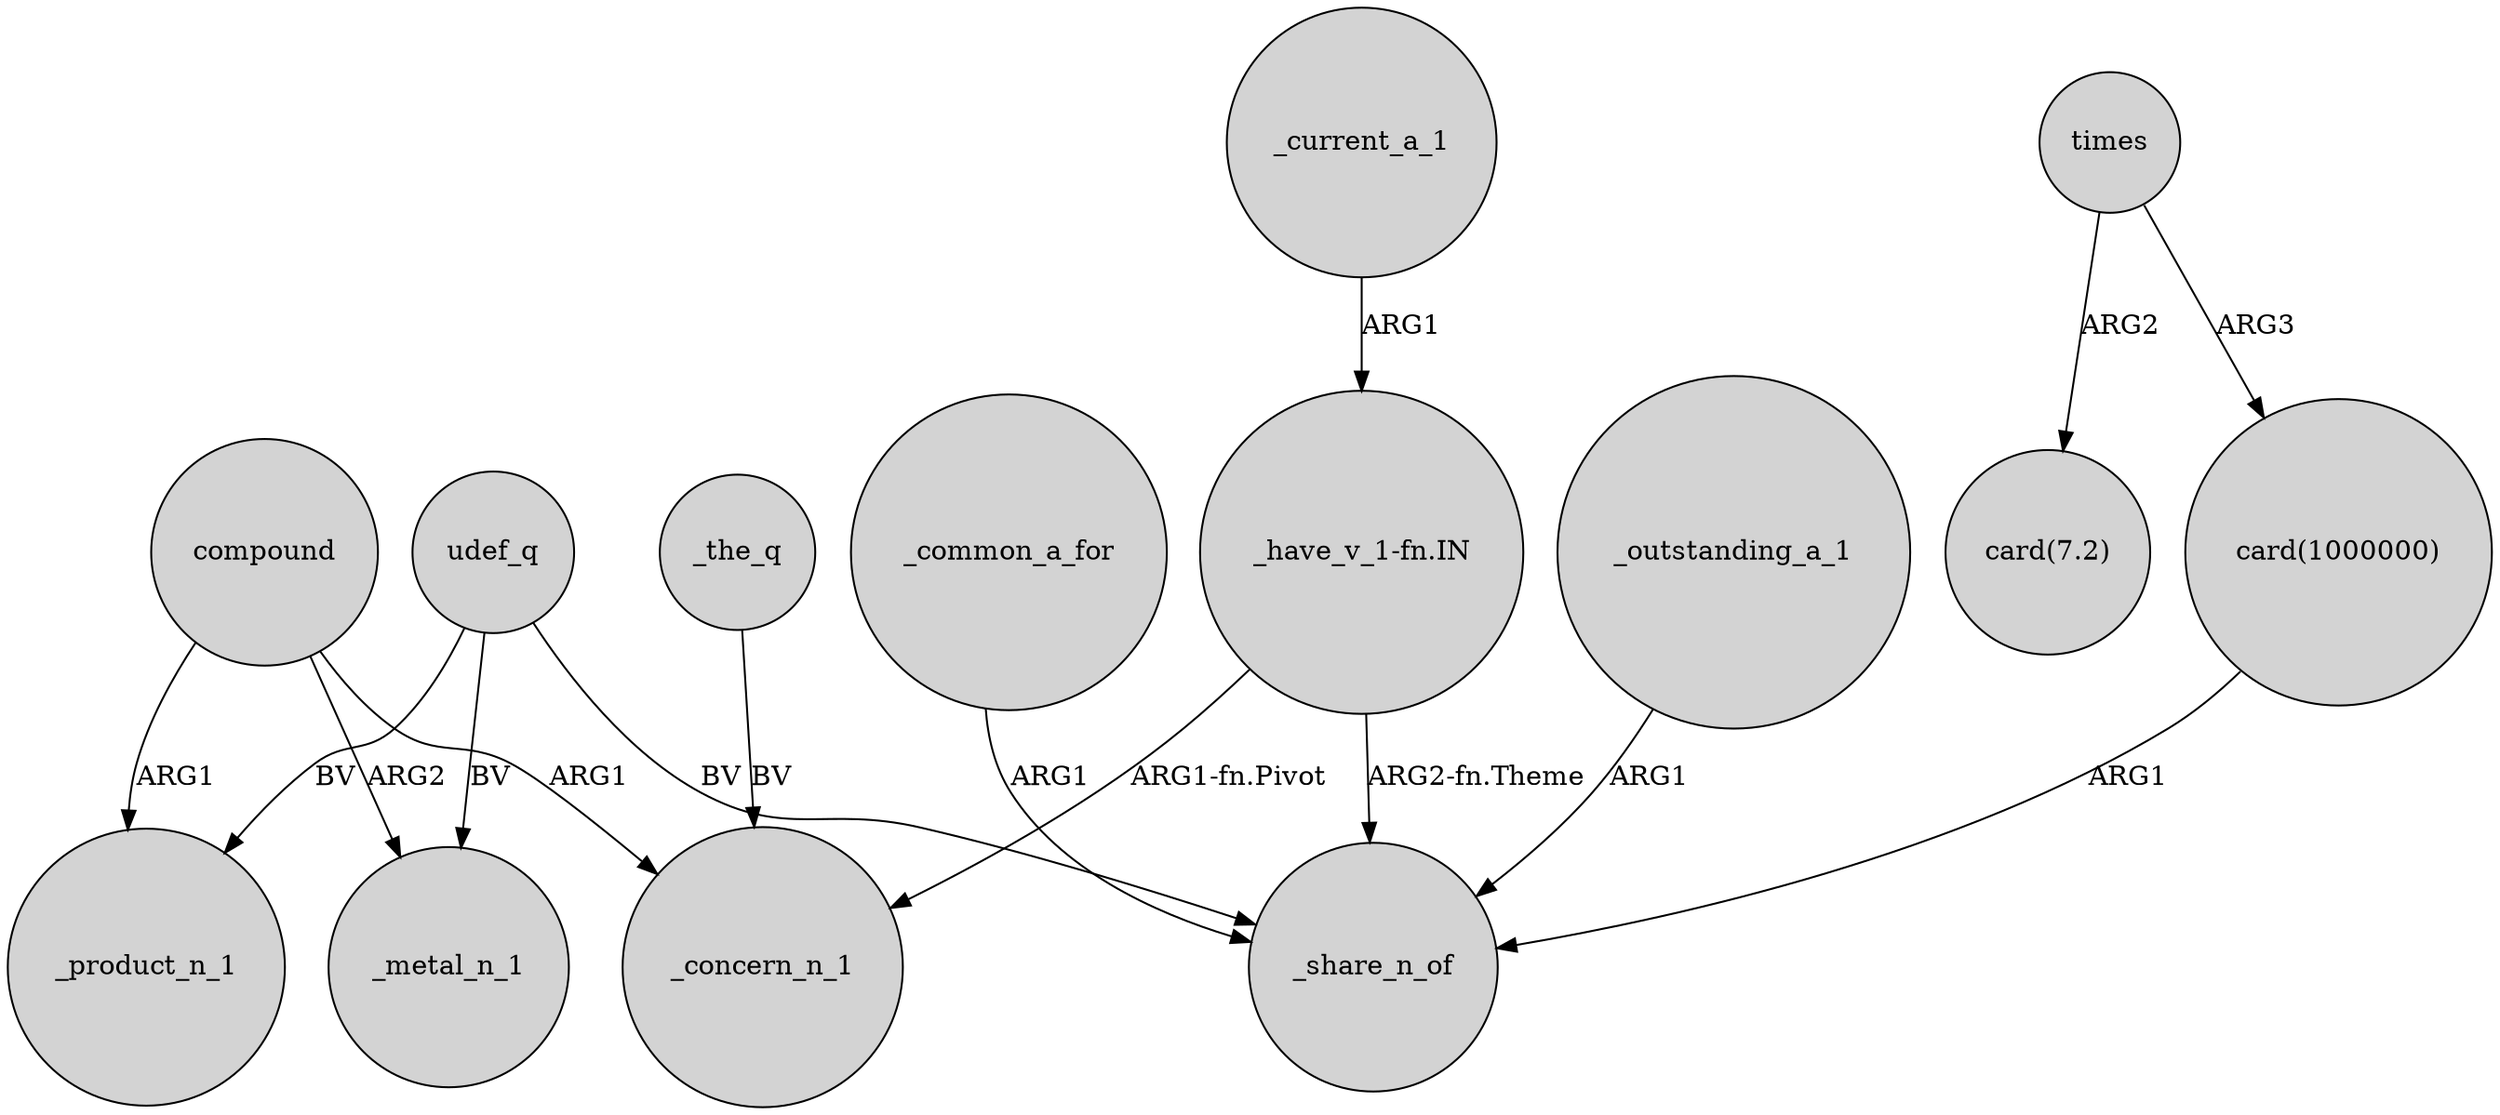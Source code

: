 digraph {
	node [shape=circle style=filled]
	udef_q -> _product_n_1 [label=BV]
	compound -> _product_n_1 [label=ARG1]
	"_have_v_1-fn.IN" -> _concern_n_1 [label="ARG1-fn.Pivot"]
	times -> "card(1000000)" [label=ARG3]
	compound -> _metal_n_1 [label=ARG2]
	udef_q -> _share_n_of [label=BV]
	"_have_v_1-fn.IN" -> _share_n_of [label="ARG2-fn.Theme"]
	"card(1000000)" -> _share_n_of [label=ARG1]
	times -> "card(7.2)" [label=ARG2]
	_outstanding_a_1 -> _share_n_of [label=ARG1]
	compound -> _concern_n_1 [label=ARG1]
	_current_a_1 -> "_have_v_1-fn.IN" [label=ARG1]
	udef_q -> _metal_n_1 [label=BV]
	_the_q -> _concern_n_1 [label=BV]
	_common_a_for -> _share_n_of [label=ARG1]
}
